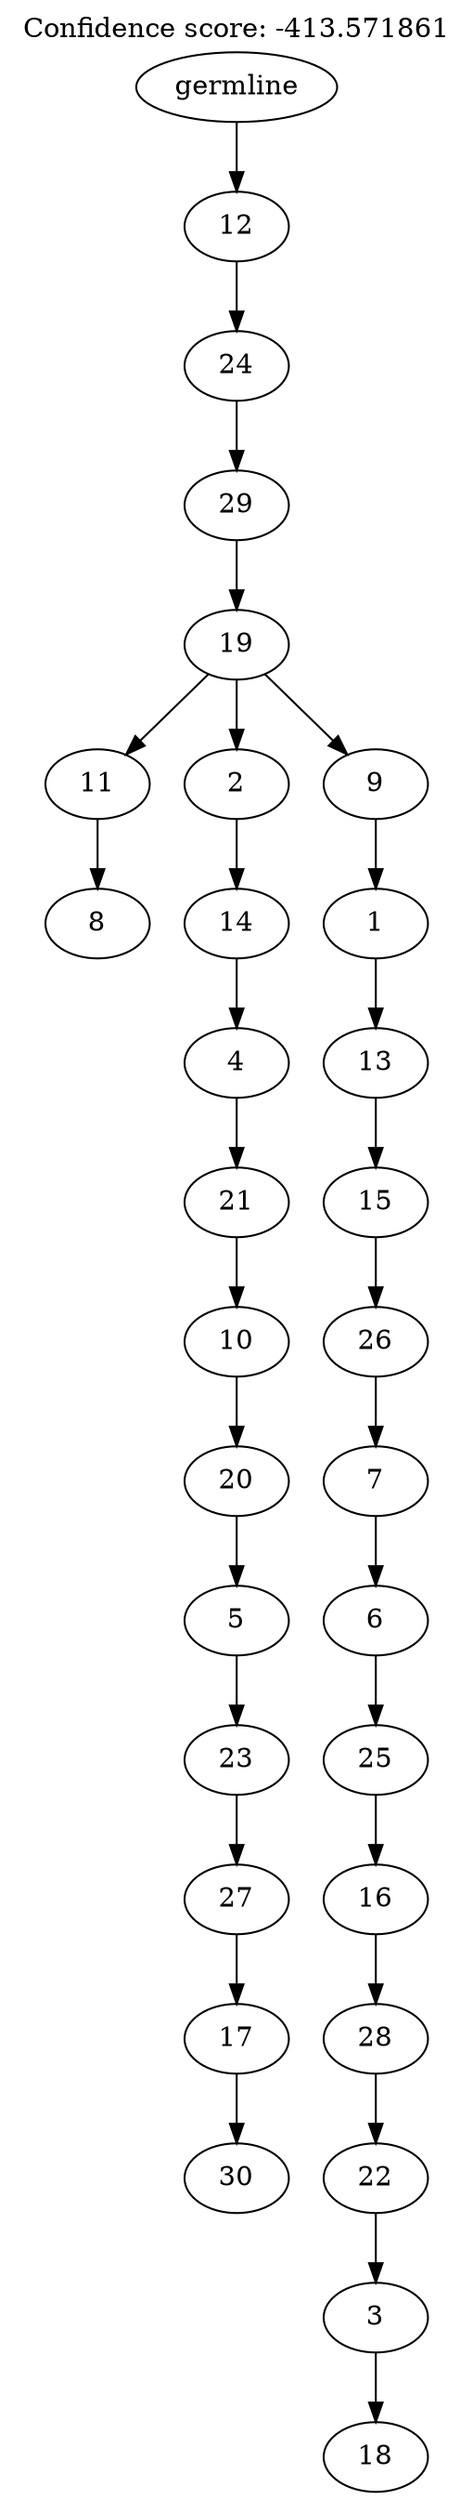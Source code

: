 digraph g {
	"29" -> "30";
	"30" [label="8"];
	"27" -> "28";
	"28" [label="30"];
	"26" -> "27";
	"27" [label="17"];
	"25" -> "26";
	"26" [label="27"];
	"24" -> "25";
	"25" [label="23"];
	"23" -> "24";
	"24" [label="5"];
	"22" -> "23";
	"23" [label="20"];
	"21" -> "22";
	"22" [label="10"];
	"20" -> "21";
	"21" [label="21"];
	"19" -> "20";
	"20" [label="4"];
	"18" -> "19";
	"19" [label="14"];
	"16" -> "17";
	"17" [label="18"];
	"15" -> "16";
	"16" [label="3"];
	"14" -> "15";
	"15" [label="22"];
	"13" -> "14";
	"14" [label="28"];
	"12" -> "13";
	"13" [label="16"];
	"11" -> "12";
	"12" [label="25"];
	"10" -> "11";
	"11" [label="6"];
	"9" -> "10";
	"10" [label="7"];
	"8" -> "9";
	"9" [label="26"];
	"7" -> "8";
	"8" [label="15"];
	"6" -> "7";
	"7" [label="13"];
	"5" -> "6";
	"6" [label="1"];
	"4" -> "5";
	"5" [label="9"];
	"4" -> "18";
	"18" [label="2"];
	"4" -> "29";
	"29" [label="11"];
	"3" -> "4";
	"4" [label="19"];
	"2" -> "3";
	"3" [label="29"];
	"1" -> "2";
	"2" [label="24"];
	"0" -> "1";
	"1" [label="12"];
	"0" [label="germline"];
	labelloc="t";
	label="Confidence score: -413.571861";
}
